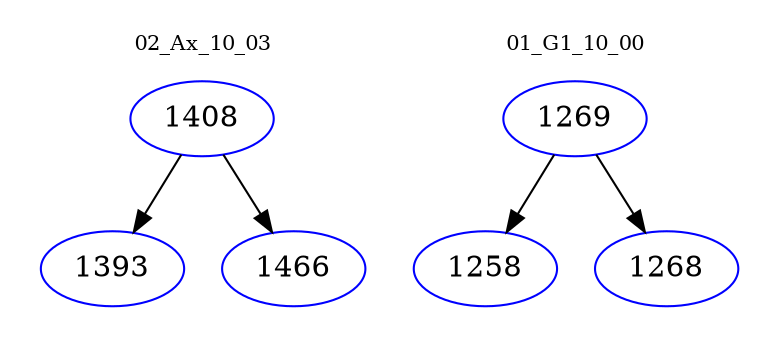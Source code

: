 digraph{
subgraph cluster_0 {
color = white
label = "02_Ax_10_03";
fontsize=10;
T0_1408 [label="1408", color="blue"]
T0_1408 -> T0_1393 [color="black"]
T0_1393 [label="1393", color="blue"]
T0_1408 -> T0_1466 [color="black"]
T0_1466 [label="1466", color="blue"]
}
subgraph cluster_1 {
color = white
label = "01_G1_10_00";
fontsize=10;
T1_1269 [label="1269", color="blue"]
T1_1269 -> T1_1258 [color="black"]
T1_1258 [label="1258", color="blue"]
T1_1269 -> T1_1268 [color="black"]
T1_1268 [label="1268", color="blue"]
}
}
